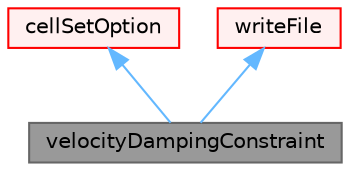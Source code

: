 digraph "velocityDampingConstraint"
{
 // LATEX_PDF_SIZE
  bgcolor="transparent";
  edge [fontname=Helvetica,fontsize=10,labelfontname=Helvetica,labelfontsize=10];
  node [fontname=Helvetica,fontsize=10,shape=box,height=0.2,width=0.4];
  Node1 [id="Node000001",label="velocityDampingConstraint",height=0.2,width=0.4,color="gray40", fillcolor="grey60", style="filled", fontcolor="black",tooltip="Constrain given velocity fields to dampen velocity fluctuations exceeding a given value within a spec..."];
  Node2 -> Node1 [id="edge1_Node000001_Node000002",dir="back",color="steelblue1",style="solid",tooltip=" "];
  Node2 [id="Node000002",label="cellSetOption",height=0.2,width=0.4,color="red", fillcolor="#FFF0F0", style="filled",URL="$classFoam_1_1fv_1_1cellSetOption.html",tooltip="Intermediate abstract class for handling cell-set options for the derived fvOptions."];
  Node68 -> Node1 [id="edge2_Node000001_Node000068",dir="back",color="steelblue1",style="solid",tooltip=" "];
  Node68 [id="Node000068",label="writeFile",height=0.2,width=0.4,color="red", fillcolor="#FFF0F0", style="filled",URL="$classFoam_1_1functionObjects_1_1writeFile.html",tooltip="Base class for writing single files from the function objects."];
}
